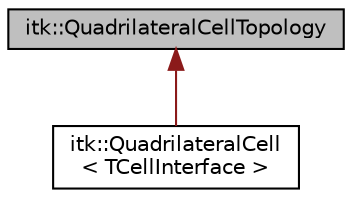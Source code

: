 digraph "itk::QuadrilateralCellTopology"
{
 // LATEX_PDF_SIZE
  edge [fontname="Helvetica",fontsize="10",labelfontname="Helvetica",labelfontsize="10"];
  node [fontname="Helvetica",fontsize="10",shape=record];
  Node1 [label="itk::QuadrilateralCellTopology",height=0.2,width=0.4,color="black", fillcolor="grey75", style="filled", fontcolor="black",tooltip="Holds data defining the topological connections of the vertices and edges of a QuadrilateralCell."];
  Node1 -> Node2 [dir="back",color="firebrick4",fontsize="10",style="solid",fontname="Helvetica"];
  Node2 [label="itk::QuadrilateralCell\l\< TCellInterface \>",height=0.2,width=0.4,color="black", fillcolor="white", style="filled",URL="$classitk_1_1QuadrilateralCell.html",tooltip="Represents a quadrilateral for a Mesh."];
}
